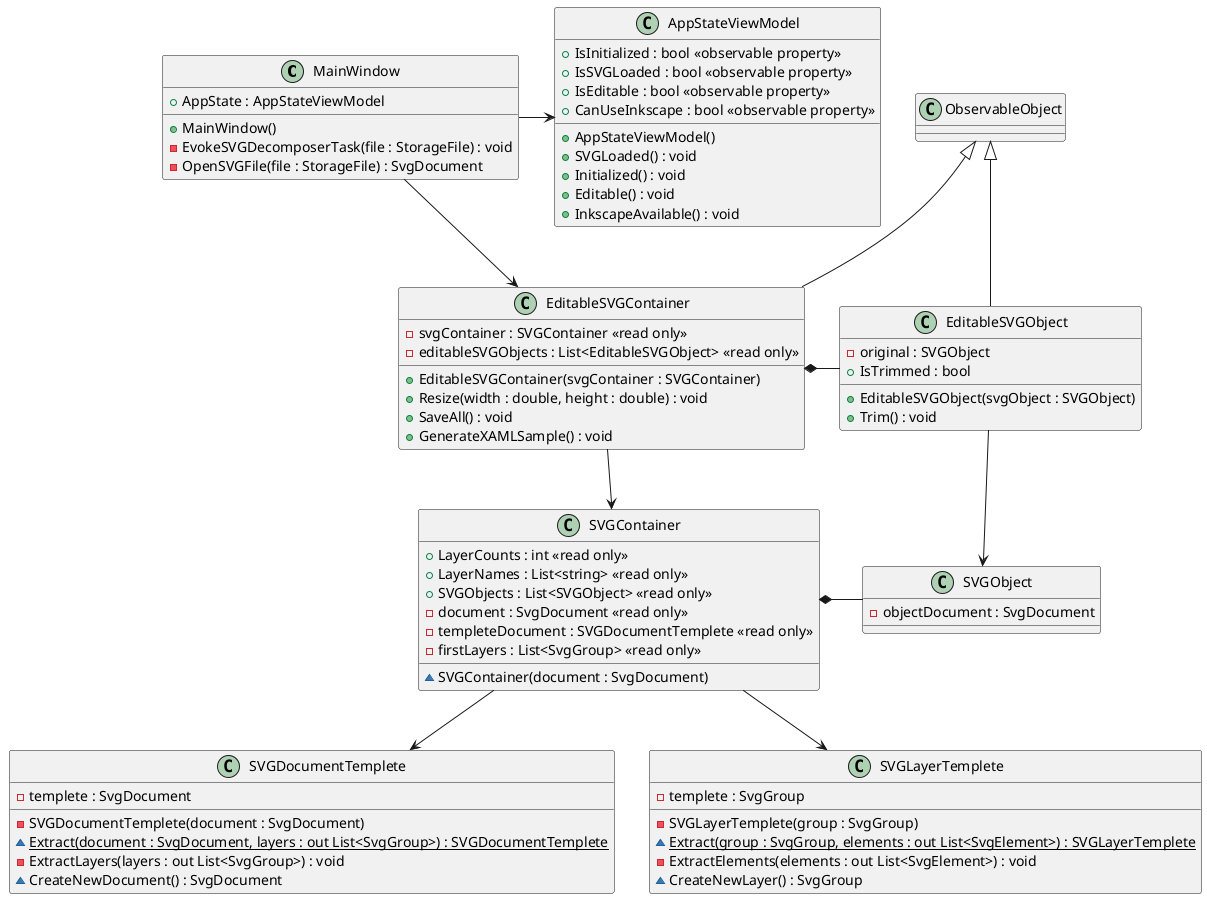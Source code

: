 @startuml SVGObjectsDecomposer

class MainWindow
{
    + AppState : AppStateViewModel
    + MainWindow()
    - EvokeSVGDecomposerTask(file : StorageFile) : void
    - OpenSVGFile(file : StorageFile) : SvgDocument
}

class AppStateViewModel
{
    + IsInitialized : bool <<observable property>>
    + IsSVGLoaded : bool <<observable property>>
    + IsEditable : bool <<observable property>>
    + CanUseInkscape : bool <<observable property>>
    + AppStateViewModel()
    + SVGLoaded() : void
    + Initialized() : void
    + Editable() : void
    + InkscapeAvailable() : void
}

class EditableSVGContainer
{
    - svgContainer : SVGContainer <<read only>>
    - editableSVGObjects : List<EditableSVGObject> <<read only>>
    + EditableSVGContainer(svgContainer : SVGContainer)
    + Resize(width : double, height : double) : void
    '+ TrimAll() : void
    + SaveAll() : void
    + GenerateXAMLSample() : void
}

class SVGContainer
{
    + LayerCounts : int <<read only>>
    + LayerNames : List<string> <<read only>>
    + SVGObjects : List<SVGObject> <<read only>>
    - document : SvgDocument <<read only>>
    - templeteDocument : SVGDocumentTemplete <<read only>>
    - firstLayers : List<SvgGroup> <<read only>>
    ~ SVGContainer(document : SvgDocument)

}

class SVGDocumentTemplete
{
    - templete : SvgDocument
    - SVGDocumentTemplete(document : SvgDocument)
    {static} ~ Extract(document : SvgDocument, layers : out List<SvgGroup>) : SVGDocumentTemplete
    - ExtractLayers(layers : out List<SvgGroup>) : void
    ~ CreateNewDocument() : SvgDocument
}

class SVGLayerTemplete
{
    - templete : SvgGroup
    - SVGLayerTemplete(group : SvgGroup)
    {static} ~ Extract(group : SvgGroup, elements : out List<SvgElement>) : SVGLayerTemplete
    - ExtractElements(elements : out List<SvgElement>) : void
    ~ CreateNewLayer() : SvgGroup
}

class SVGObject
{
    - objectDocument : SvgDocument
}

' class TrimmedSVGObject
' {

' }

class EditableSVGObject
{
    - original : SVGObject
    '- trimmed : SVGObject
    + EditableSVGObject(svgObject : SVGObject)
    + IsTrimmed : bool
    + Trim() : void
}

' arrows
MainWindow -left-> AppStateViewModel
MainWindow --> EditableSVGContainer

EditableSVGObject --> SVGObject
EditableSVGContainer --> SVGContainer
SVGContainer --> SVGDocumentTemplete
SVGContainer --> SVGLayerTemplete

SVGContainer *- SVGObject
EditableSVGContainer *- EditableSVGObject

EditableSVGContainer -up-|> ObservableObject
EditableSVGObject -up-|> ObservableObject

@enduml